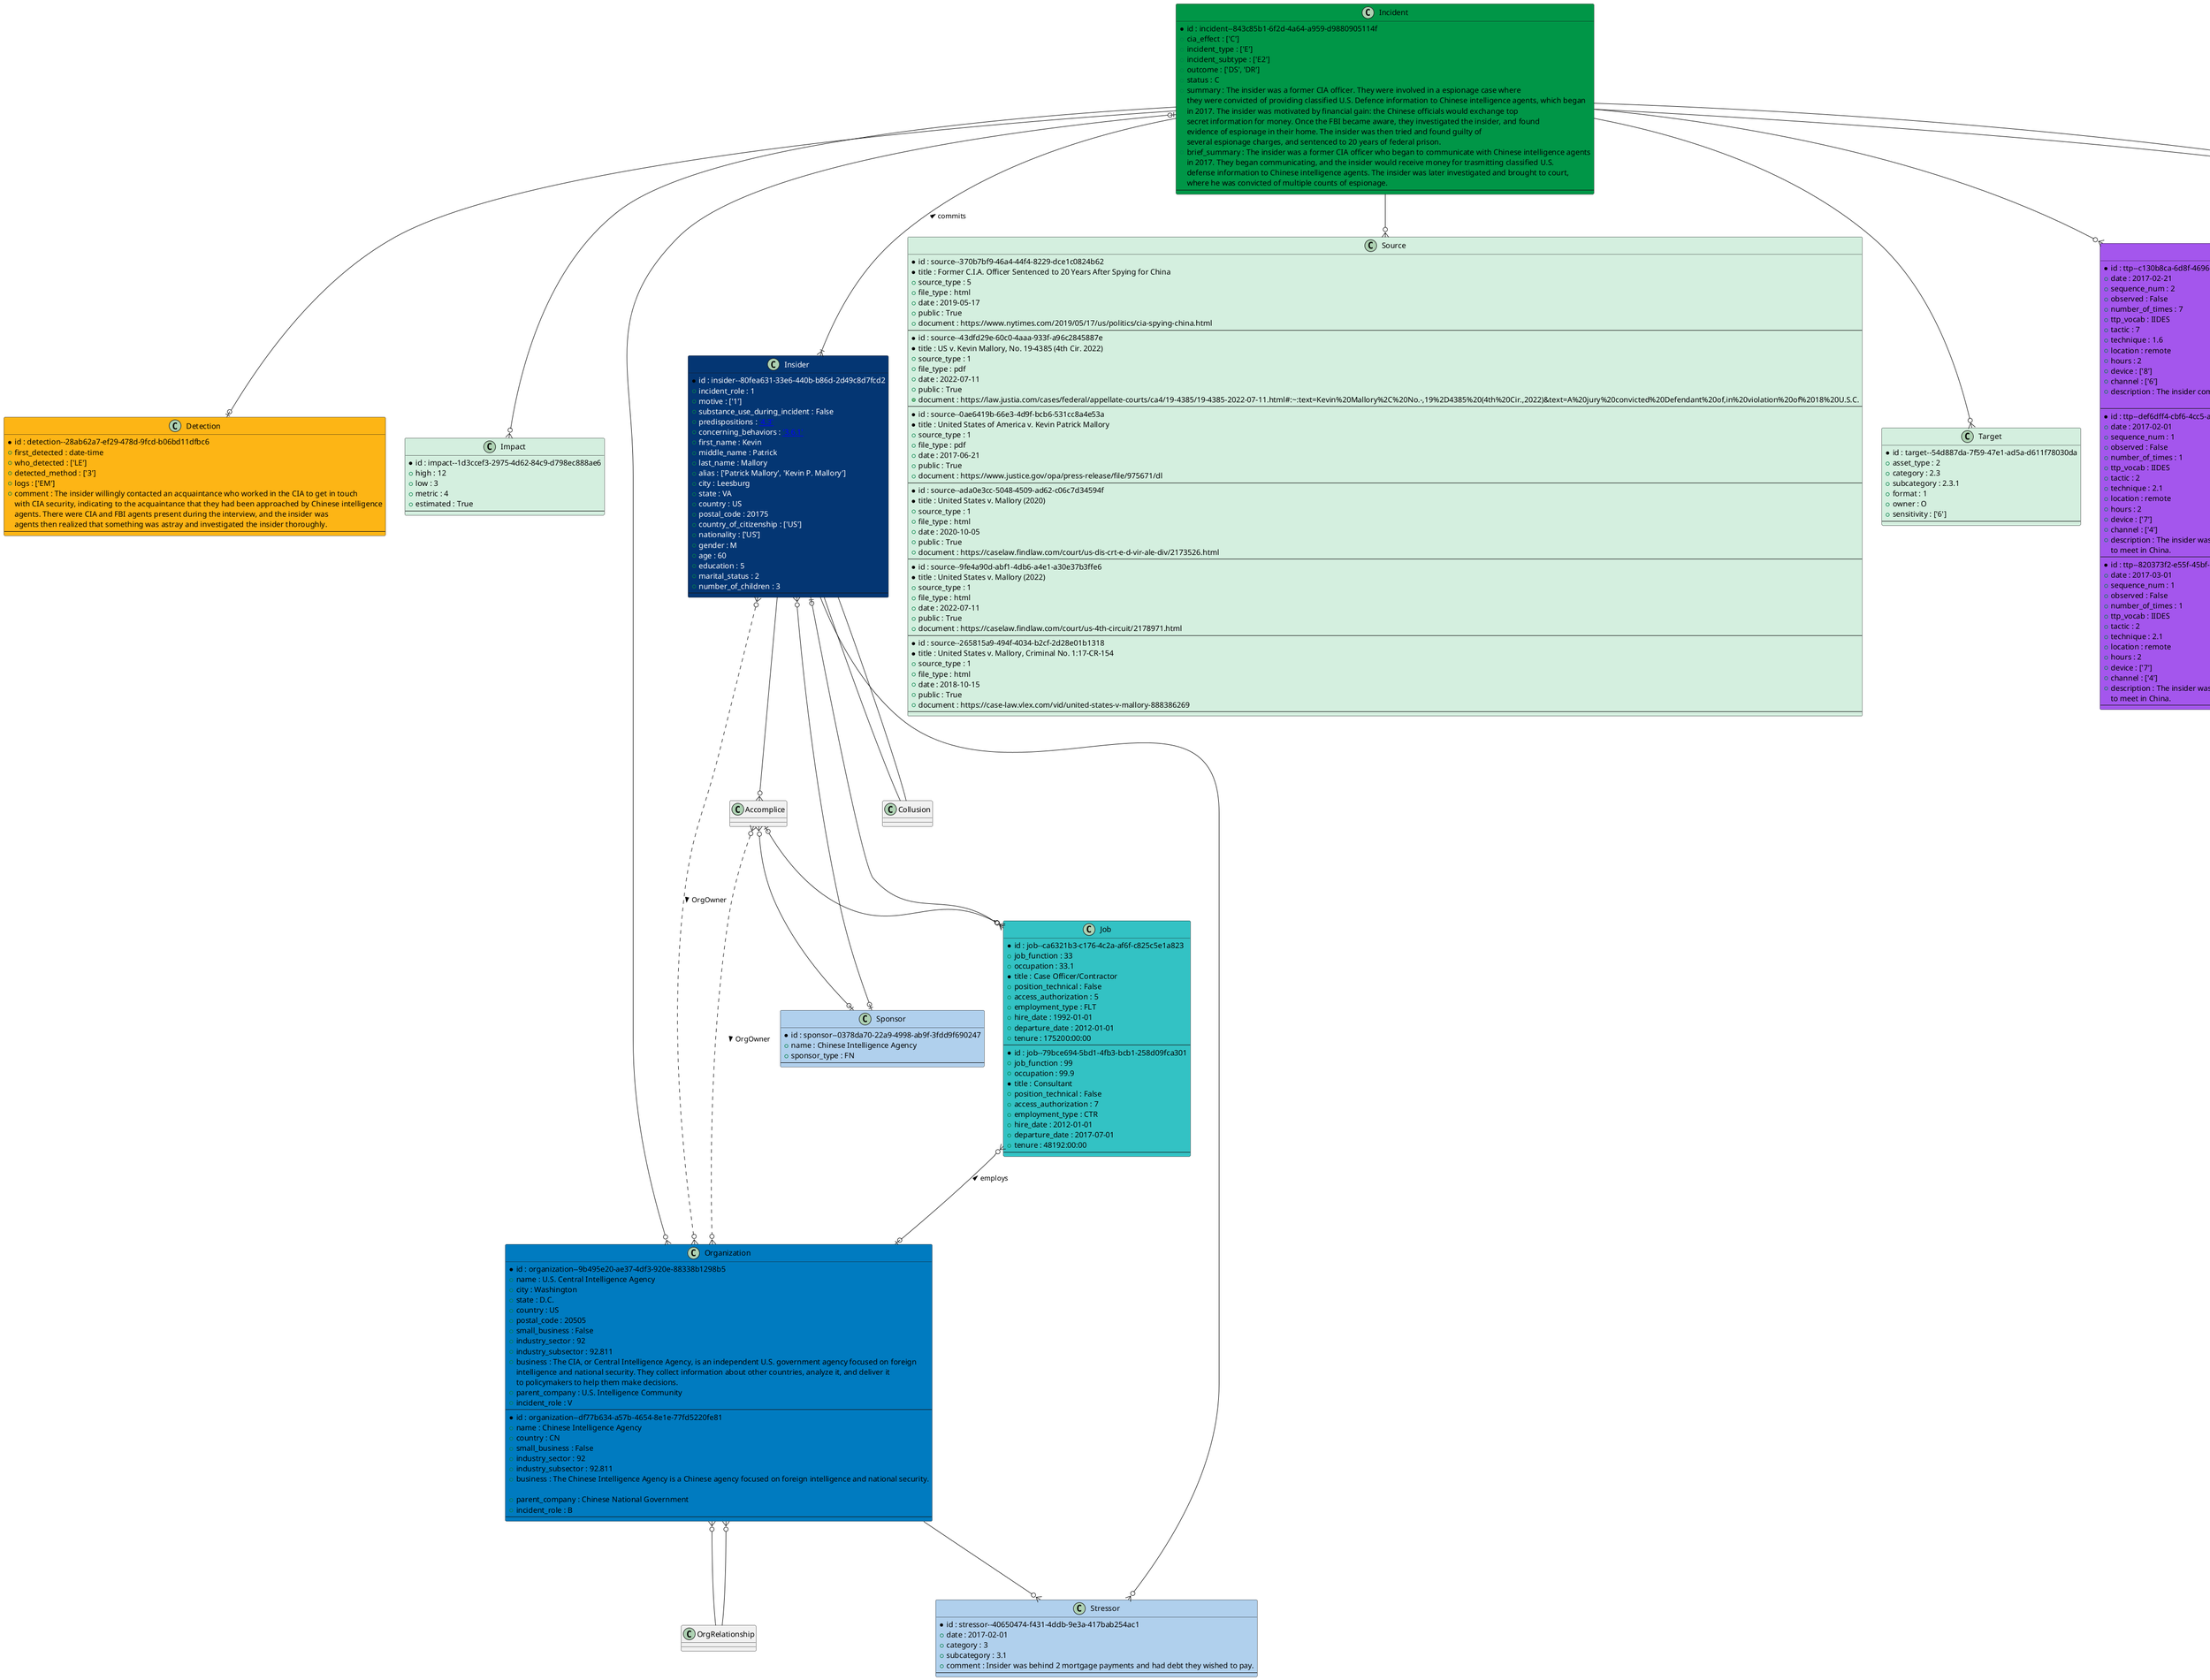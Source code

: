 @startuml IIDES

Class Charge #f9b8bd {
* id : charge--80e9f464-867a-4c2d-a0d5-da3303fef9f8 
* title : 18 U.S.C. 
+ section : 794(c) 
+ nature_of_offense : Conspiracy to gather or deliver defense information to aid a foreign government. 
+ count : 1
+ plea : 3 
+ plea_bargain : False
+ disposition : 2 
---
}
Class Charge #f9b8bd {
* id : charge--de9ef24e-dd8e-4c1b-b55f-7431c324e2ad 
* title : 18 U.S.C 
+ section : 794(a) 
+ nature_of_offense : Delivery of defense information to aid a foreign government. 
+ count : 1
+ plea : 3 
+ plea_bargain : False
+ disposition : 2 
---
}
Class Charge #f9b8bd {
* id : charge--b5f8ebff-7449-4919-8e83-712df4dbbd28 
* title : 18 U.S.C 
+ section : 794(a) 
+ nature_of_offense : Attempted delivery of defense information to aid a foreign government. 
+ count : 1
+ plea : 3 
+ plea_bargain : False
+ disposition : 2 
---
}
Class Charge #f9b8bd {
* id : charge--8f108155-293c-4c7b-b780-eba524e55c9c 
* title : 18 U.S.C 
+ section : 1001(a)(2) 
+ nature_of_offense : Making material false statements. 
+ count : 1
+ plea : 3 
+ plea_bargain : False
+ disposition : 2 
---
}
Class CourtCase #f9b8bd {
* id : court-case--4715b227-cee7-49b4-95a0-f418ceb31ae5 
+ case_number : 1:17-cr-154 
+ case_title : United States v. Mallory 
+ court_country : United States of America 
+ court_state : Virginia 
+ court_district : Eastern District of Virginia 
+ court_type : 1 
+ case_type : 2 
+ defendant : ['United States of America']
+ plaintiff : ['Kevin Patrick Mallory']
+ comment : 
---
}
Class Detection #FDB515 {
* id : detection--28ab62a7-ef29-478d-9fcd-b06bd11dfbc6 
+ first_detected : date-time 
+ who_detected : ['LE']
+ detected_method : ['3']
+ logs : ['EM']
+ comment : The insider willingly contacted an acquaintance who worked in the CIA to get in touch 
with CIA security, indicating to the acquaintance that they had been approached by Chinese intelligence 
agents. There were CIA and FBI agents present during the interview, and the insider was 
'visibly surprised' when secure chat messages showing their espionage appeared on the screen. The FBI 
agents then realized that something was astray and investigated the insider thoroughly. 
---
}
Class Impact #D4EFDF {
* id : impact--1d3ccef3-2975-4d62-84c9-d798ec888ae6 
+ high : 12
+ low : 3
+ metric : 4 
+ estimated : True
---
}
Class Incident #009647 {
* id : incident--843c85b1-6f2d-4a64-a959-d9880905114f 
+ cia_effect : ['C']
+ incident_type : ['E']
+ incident_subtype : ['E2']
+ outcome : ['DS', 'DR']
+ status : C 
+ summary : The insider was a former CIA officer. They were involved in a espionage case where 
they were convicted of providing classified U.S. Defence information to Chinese intelligence agents, which began 
in 2017. The insider was motivated by financial gain: the Chinese officials would exchange top 
secret information for money. Once the FBI became aware, they investigated the insider, and found 
evidence of espionage in their home. The insider was then tried and found guilty of 
several espionage charges, and sentenced to 20 years of federal prison. 
+ brief_summary : The insider was a former CIA officer who began to communicate with Chinese intelligence agents 
in 2017. They began communicating, and the insider would receive money for trasmitting classified U.S. 
defense information to Chinese intelligence agents. The insider was later investigated and brought to court, 
where he was convicted of multiple counts of espionage. 
---
}
Class Insider #043673;text:white {
* id : insider--80fea631-33e6-440b-b86d-2d49c8d7fcd2 
+ incident_role : 1 
+ motive : ['1']
+ substance_use_during_incident : False
+ predispositions : [['4', '4.3']]
+ concerning_behaviors : [['3.6', '3.6.1']]
+ first_name : Kevin 
+ middle_name : Patrick 
+ last_name : Mallory 
+ alias : ['Patrick Mallory', 'Kevin P. Mallory']
+ city : Leesburg 
+ state : VA 
+ country : US 
+ postal_code : 20175
+ country_of_citizenship : ['US']
+ nationality : ['US']
+ gender : M 
+ age : 60
+ education : 5 
+ marital_status : 2 
+ number_of_children : 3
---
}
Class Job #33c2C4 {
* id : job--ca6321b3-c176-4c2a-af6f-c825c5e1a823 
+ job_function : 33 
+ occupation : 33.1 
* title : Case Officer/Contractor 
+ position_technical : False
+ access_authorization : 5 
+ employment_type : FLT 
+ hire_date : 1992-01-01 
+ departure_date : 2012-01-01 
+ tenure : 175200:00:00 
---
}
Class Job #33c2C4 {
* id : job--79bce694-5bd1-4fb3-bcb1-258d09fca301 
+ job_function : 99 
+ occupation : 99.9 
* title : Consultant 
+ position_technical : False
+ access_authorization : 7 
+ employment_type : CTR 
+ hire_date : 2012-01-01 
+ departure_date : 2017-07-01 
+ tenure : 48192:00:00 
---
}
Class LegalResponse #f9b8bd {
* id : legal-response--037be7c2-d741-4153-8c85-1483bc7b2e9d 
+ law_enforcement_contacted : 2017-05-12 
+ insider_arrested : 2017-06-22 
+ insider_charged : 2017-07-27 
+ insider_pleads : 2017-07-28 
+ insider_judgement : 2018-06-08 
+ insider_sentenced : 2019-05-17 
+ insider_charges_dropped : 
+ insider_charges_dismissed : 
+ insider_settled : 
---
}
Class Organization #007BC0 {
* id : organization--9b495e20-ae37-4df3-920e-88338b1298b5 
+ name : U.S. Central Intelligence Agency 
+ city : Washington 
+ state : D.C. 
+ country : US 
+ postal_code : 20505
+ small_business : False
+ industry_sector : 92 
+ industry_subsector : 92.811 
+ business : The CIA, or Central Intelligence Agency, is an independent U.S. government agency focused on foreign 
intelligence and national security. They collect information about other countries, analyze it, and deliver it 
to policymakers to help them make decisions. 
+ parent_company : U.S. Intelligence Community 
+ incident_role : V 
---
}
Class Organization #007BC0 {
* id : organization--df77b634-a57b-4654-8e1e-77fd5220fe81 
+ name : Chinese Intelligence Agency 
+ country : CN 
+ small_business : False
+ industry_sector : 92 
+ industry_subsector : 92.811 
+ business : The Chinese Intelligence Agency is a Chinese agency focused on foreign intelligence and national security. 

+ parent_company : Chinese National Government 
+ incident_role : B 
---
}
Class Response #EF3A47 {
* id : response--eb4d3760-213c-4f3b-81c2-b7805376c369 
+ technical_controls : [['2', '2012-01-01']]
+ investigated_by : ['3']
+ investigation_events : [['1', '2017-06-22'], ['2', '2017-06-22'], ['3', '2017-05-24']]
---
}
Class Sentence #f9b8bd {
* id : sentence--7b9161b8-ee82-4e11-945a-31af4e284ddd 
+ sentence_type : 9 
+ quantity : 20
+ metric : 4 
+ concurrency : False
---
}
Class Source #D4EFDF {
* id : source--370b7bf9-46a4-44f4-8229-dce1c0824b62 
* title : Former C.I.A. Officer Sentenced to 20 Years After Spying for China 
+ source_type : 5 
+ file_type : html 
+ date : 2019-05-17 
+ public : True
+ document : https://www.nytimes.com/2019/05/17/us/politics/cia-spying-china.html 
---
}
Class Source #D4EFDF {
* id : source--43dfd29e-60c0-4aaa-933f-a96c2845887e 
* title : US v. Kevin Mallory, No. 19-4385 (4th Cir. 2022) 
+ source_type : 1 
+ file_type : pdf 
+ date : 2022-07-11 
+ public : True
+ document : https://law.justia.com/cases/federal/appellate-courts/ca4/19-4385/19-4385-2022-07-11.html#:~:text=Kevin%20Mallory%2C%20No.-,19%2D4385%20(4th%20Cir.,2022)&text=A%20jury%20convicted%20Defendant%20of,in%20violation%20of%2018%20U.S.C. 
---
}
Class Source #D4EFDF {
* id : source--0ae6419b-66e3-4d9f-bcb6-531cc8a4e53a 
* title : United States of America v. Kevin Patrick Mallory 
+ source_type : 1 
+ file_type : pdf 
+ date : 2017-06-21 
+ public : True
+ document : https://www.justice.gov/opa/press-release/file/975671/dl 
---
}
Class Source #D4EFDF {
* id : source--ada0e3cc-5048-4509-ad62-c06c7d34594f 
* title : United States v. Mallory (2020) 
+ source_type : 1 
+ file_type : html 
+ date : 2020-10-05 
+ public : True
+ document : https://caselaw.findlaw.com/court/us-dis-crt-e-d-vir-ale-div/2173526.html 
---
}
Class Source #D4EFDF {
* id : source--9fe4a90d-abf1-4db6-a4e1-a30e37b3ffe6 
* title : United States v. Mallory (2022) 
+ source_type : 1 
+ file_type : html 
+ date : 2022-07-11 
+ public : True
+ document : https://caselaw.findlaw.com/court/us-4th-circuit/2178971.html 
---
}
Class Source #D4EFDF {
* id : source--265815a9-494f-4034-b2cf-2d28e01b1318 
* title : United States v. Mallory, Criminal No. 1:17-CR-154 
+ source_type : 1 
+ file_type : html 
+ date : 2018-10-15 
+ public : True
+ document : https://case-law.vlex.com/vid/united-states-v-mallory-888386269 
---
}
Class Stressor #b0d0ed {
* id : stressor--40650474-f431-4ddb-9e3a-417bab254ac1 
+ date : 2017-02-01 
+ category : 3 
+ subcategory : 3.1 
+ comment : Insider was behind 2 mortgage payments and had debt they wished to pay. 
---
}
Class Sponsor #b0d0ed {
* id : sponsor--0378da70-22a9-4998-ab9f-3fdd9f690247 
+ name : Chinese Intelligence Agency 
+ sponsor_type : FN 
---
}
Class Target #D4EFDF {
* id : target--54d887da-7f59-47e1-ad5a-d611f78030da 
+ asset_type : 2 
+ category : 2.3 
+ subcategory : 2.3.1 
+ format : 1 
+ owner : O 
+ sensitivity : ['6']
---
}
Class TTP #A456ED {
* id : ttp--c130b8ca-6d8f-4696-a835-4d35448e8607 
+ date : 2017-02-21 
+ sequence_num : 2
+ observed : False
+ number_of_times : 7
+ ttp_vocab : IIDES 
+ tactic : 7 
+ technique : 1.6 
+ location : remote 
+ hours : 2 
+ device : ['8']
+ channel : ['6']
+ description : The insider communicated repeatedly with Chinese Intelligence officers to exchange top secret information for money. 

---
}
Class TTP #A456ED {
* id : ttp--def6dff4-cbf6-4cc5-adf6-a6880c9dc1c2 
+ date : 2017-02-01 
+ sequence_num : 1
+ observed : False
+ number_of_times : 1
+ ttp_vocab : IIDES 
+ tactic : 2 
+ technique : 2.1 
+ location : remote 
+ hours : 2 
+ device : ['7']
+ channel : ['4']
+ description : The insider was initially recruited by a Chinese Intelligence Agent reaching out on LinkedIn asking 
to meet in China. 
---
}
Class TTP #A456ED {
* id : ttp--820373f2-e55f-45bf-9a75-6a6b5e38cc3c 
+ date : 2017-03-01 
+ sequence_num : 1
+ observed : False
+ number_of_times : 1
+ ttp_vocab : IIDES 
+ tactic : 2 
+ technique : 2.1 
+ location : remote 
+ hours : 2 
+ device : ['7']
+ channel : ['4']
+ description : The insider was initially recruited by a Chinese Intelligence Agent reaching out on LinkedIn asking 
to meet in China. 
---
}


    Insider --o{ Accomplice
    Incident --|{ Insider : commits <
    Accomplice |o--o{ Job
    Job }o--o| Organization : employs <
    Insider |o--o{ Job
    Organization }o--o| Incident
    Organization }o-- OrgRelationship
    OrgRelationship --o{ Organization
    Insider }o--o| Sponsor
    Accomplice }o--o| Sponsor
    Insider }o..o{ Organization : OrgOwner >
    Accomplice }o..o{ Organization : OrgOwner >
    Insider -- Collusion
    Collusion -- Insider
    Incident --o{ Impact
    Incident --o{ Target
    Incident --o{ Source
    Incident --o{ Note
    CourtCase ||--o{ Charge
    CourtCase ||--o{ Sentence
    Incident --o| Detection
    Incident --o| Response
    Response ||--o| LegalResponse
    LegalResponse ||--o{ CourtCase
    Organization --o{ Stressor
    Stressor }o-- Insider
    Incident --o{ TTP
@enduml